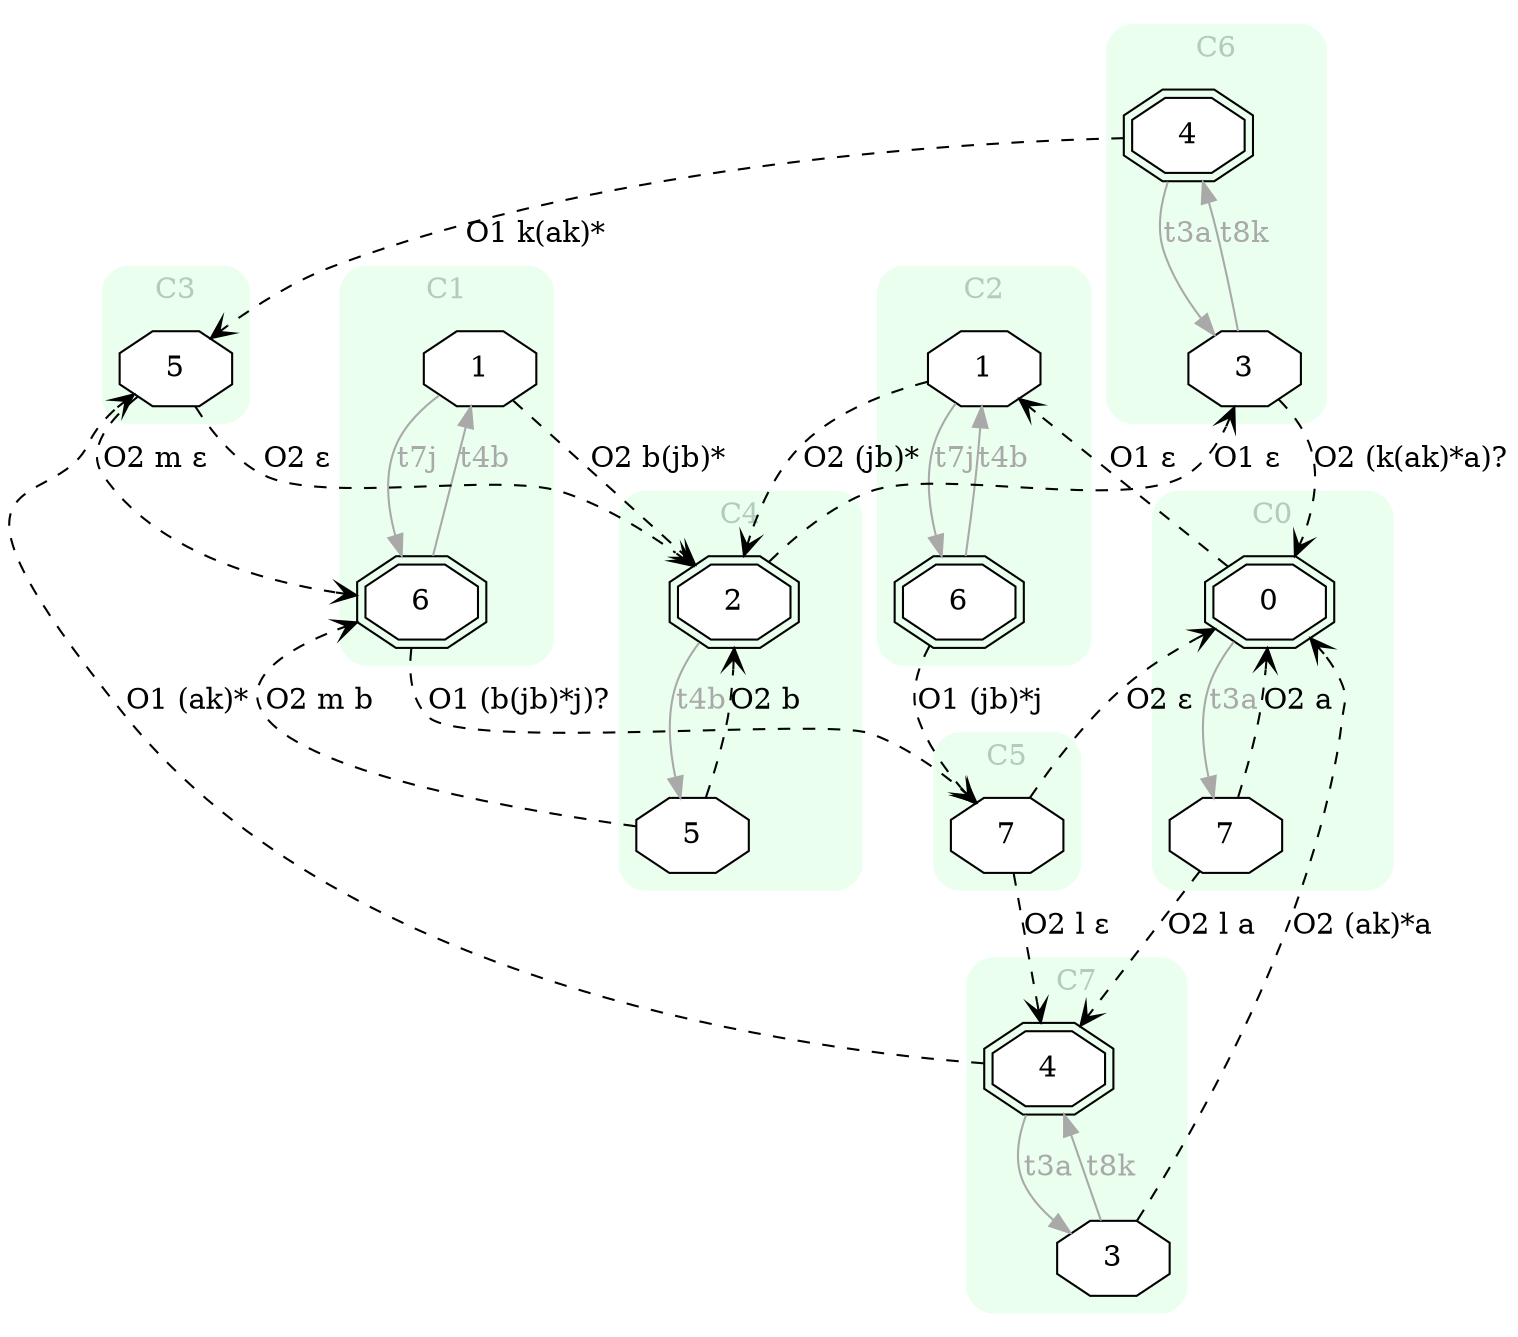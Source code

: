 digraph "EXPinput/s2" {
node [style=filled fillcolor=white]
subgraph cluster0 {
style="rounded,filled" label="C0" fontcolor="#B2CCBB" color="#EAFFEE"
edge[color=darkgray fontcolor=darkgray]
node [shape=doubleoctagon]; C0S0 [label=0];
node [shape=octagon]; C0S7 [label=7];
C0S0 -> C0S7 [label=t3a]
}
subgraph cluster1 {
style="rounded,filled" label="C1" fontcolor="#B2CCBB" color="#EAFFEE"
edge[color=darkgray fontcolor=darkgray]
node [shape=octagon]; C1S1 [label=1];
node [shape=doubleoctagon]; C1S6 [label=6];
C1S1 -> C1S6 [label=t7j]
C1S6 -> C1S1 [label=t4b]
}
subgraph cluster2 {
style="rounded,filled" label="C2" fontcolor="#B2CCBB" color="#EAFFEE"
edge[color=darkgray fontcolor=darkgray]
node [shape=octagon]; C2S1 [label=1];
node [shape=doubleoctagon]; C2S6 [label=6];
C2S1 -> C2S6 [label=t7j]
C2S6 -> C2S1 [label=t4b]
}
subgraph cluster3 {
style="rounded,filled" label="C3" fontcolor="#B2CCBB" color="#EAFFEE"
edge[color=darkgray fontcolor=darkgray]
node [shape=octagon]; C3S5 [label=5];
}
subgraph cluster4 {
style="rounded,filled" label="C4" fontcolor="#B2CCBB" color="#EAFFEE"
edge[color=darkgray fontcolor=darkgray]
node [shape=doubleoctagon]; C4S2 [label=2];
node [shape=octagon]; C4S5 [label=5];
C4S2 -> C4S5 [label=t4b]
}
subgraph cluster5 {
style="rounded,filled" label="C5" fontcolor="#B2CCBB" color="#EAFFEE"
edge[color=darkgray fontcolor=darkgray]
node [shape=octagon]; C5S7 [label=7];
}
subgraph cluster6 {
style="rounded,filled" label="C6" fontcolor="#B2CCBB" color="#EAFFEE"
edge[color=darkgray fontcolor=darkgray]
node [shape=doubleoctagon]; C6S4 [label=4];
node [shape=octagon]; C6S3 [label=3];
C6S4 -> C6S3 [label=t3a]
C6S3 -> C6S4 [label=t8k]
}
subgraph cluster7 {
style="rounded,filled" label="C7" fontcolor="#B2CCBB" color="#EAFFEE"
edge[color=darkgray fontcolor=darkgray]
node [shape=doubleoctagon]; C7S4 [label=4];
node [shape=octagon]; C7S3 [label=3];
C7S4 -> C7S3 [label=t3a]
C7S3 -> C7S4 [label=t8k]
}
C0S0 -> C2S1 [style=dashed arrowhead=vee label="O1 ε"]
C0S7 -> C7S4 [style=dashed arrowhead=vee label="O2 l a"]
C0S7 -> C0S0 [style=dashed arrowhead=vee label="O2 a"]
C1S6 -> C5S7 [style=dashed arrowhead=vee label="O1 (b(jb)*j)?"]
C1S1 -> C4S2 [style=dashed arrowhead=vee label="O2 b(jb)*"]
C2S1 -> C4S2 [style=dashed arrowhead=vee label="O2 (jb)*"]
C2S6 -> C5S7 [style=dashed arrowhead=vee label="O1 (jb)*j"]
C3S5 -> C1S6 [style=dashed arrowhead=vee label="O2 m ε"]
C3S5 -> C4S2 [style=dashed arrowhead=vee label="O2 ε"]
C4S2 -> C6S3 [style=dashed arrowhead=vee label="O1 ε"]
C4S5 -> C1S6 [style=dashed arrowhead=vee label="O2 m b"]
C4S5 -> C4S2 [style=dashed arrowhead=vee label="O2 b"]
C5S7 -> C7S4 [style=dashed arrowhead=vee label="O2 l ε"]
C5S7 -> C0S0 [style=dashed arrowhead=vee label="O2 ε"]
C6S3 -> C0S0 [style=dashed arrowhead=vee label="O2 (k(ak)*a)?"]
C6S4 -> C3S5 [style=dashed arrowhead=vee label="O1 k(ak)*"]
C7S4 -> C3S5 [style=dashed arrowhead=vee label="O1 (ak)*"]
C7S3 -> C0S0 [style=dashed arrowhead=vee label="O2 (ak)*a"]
}
